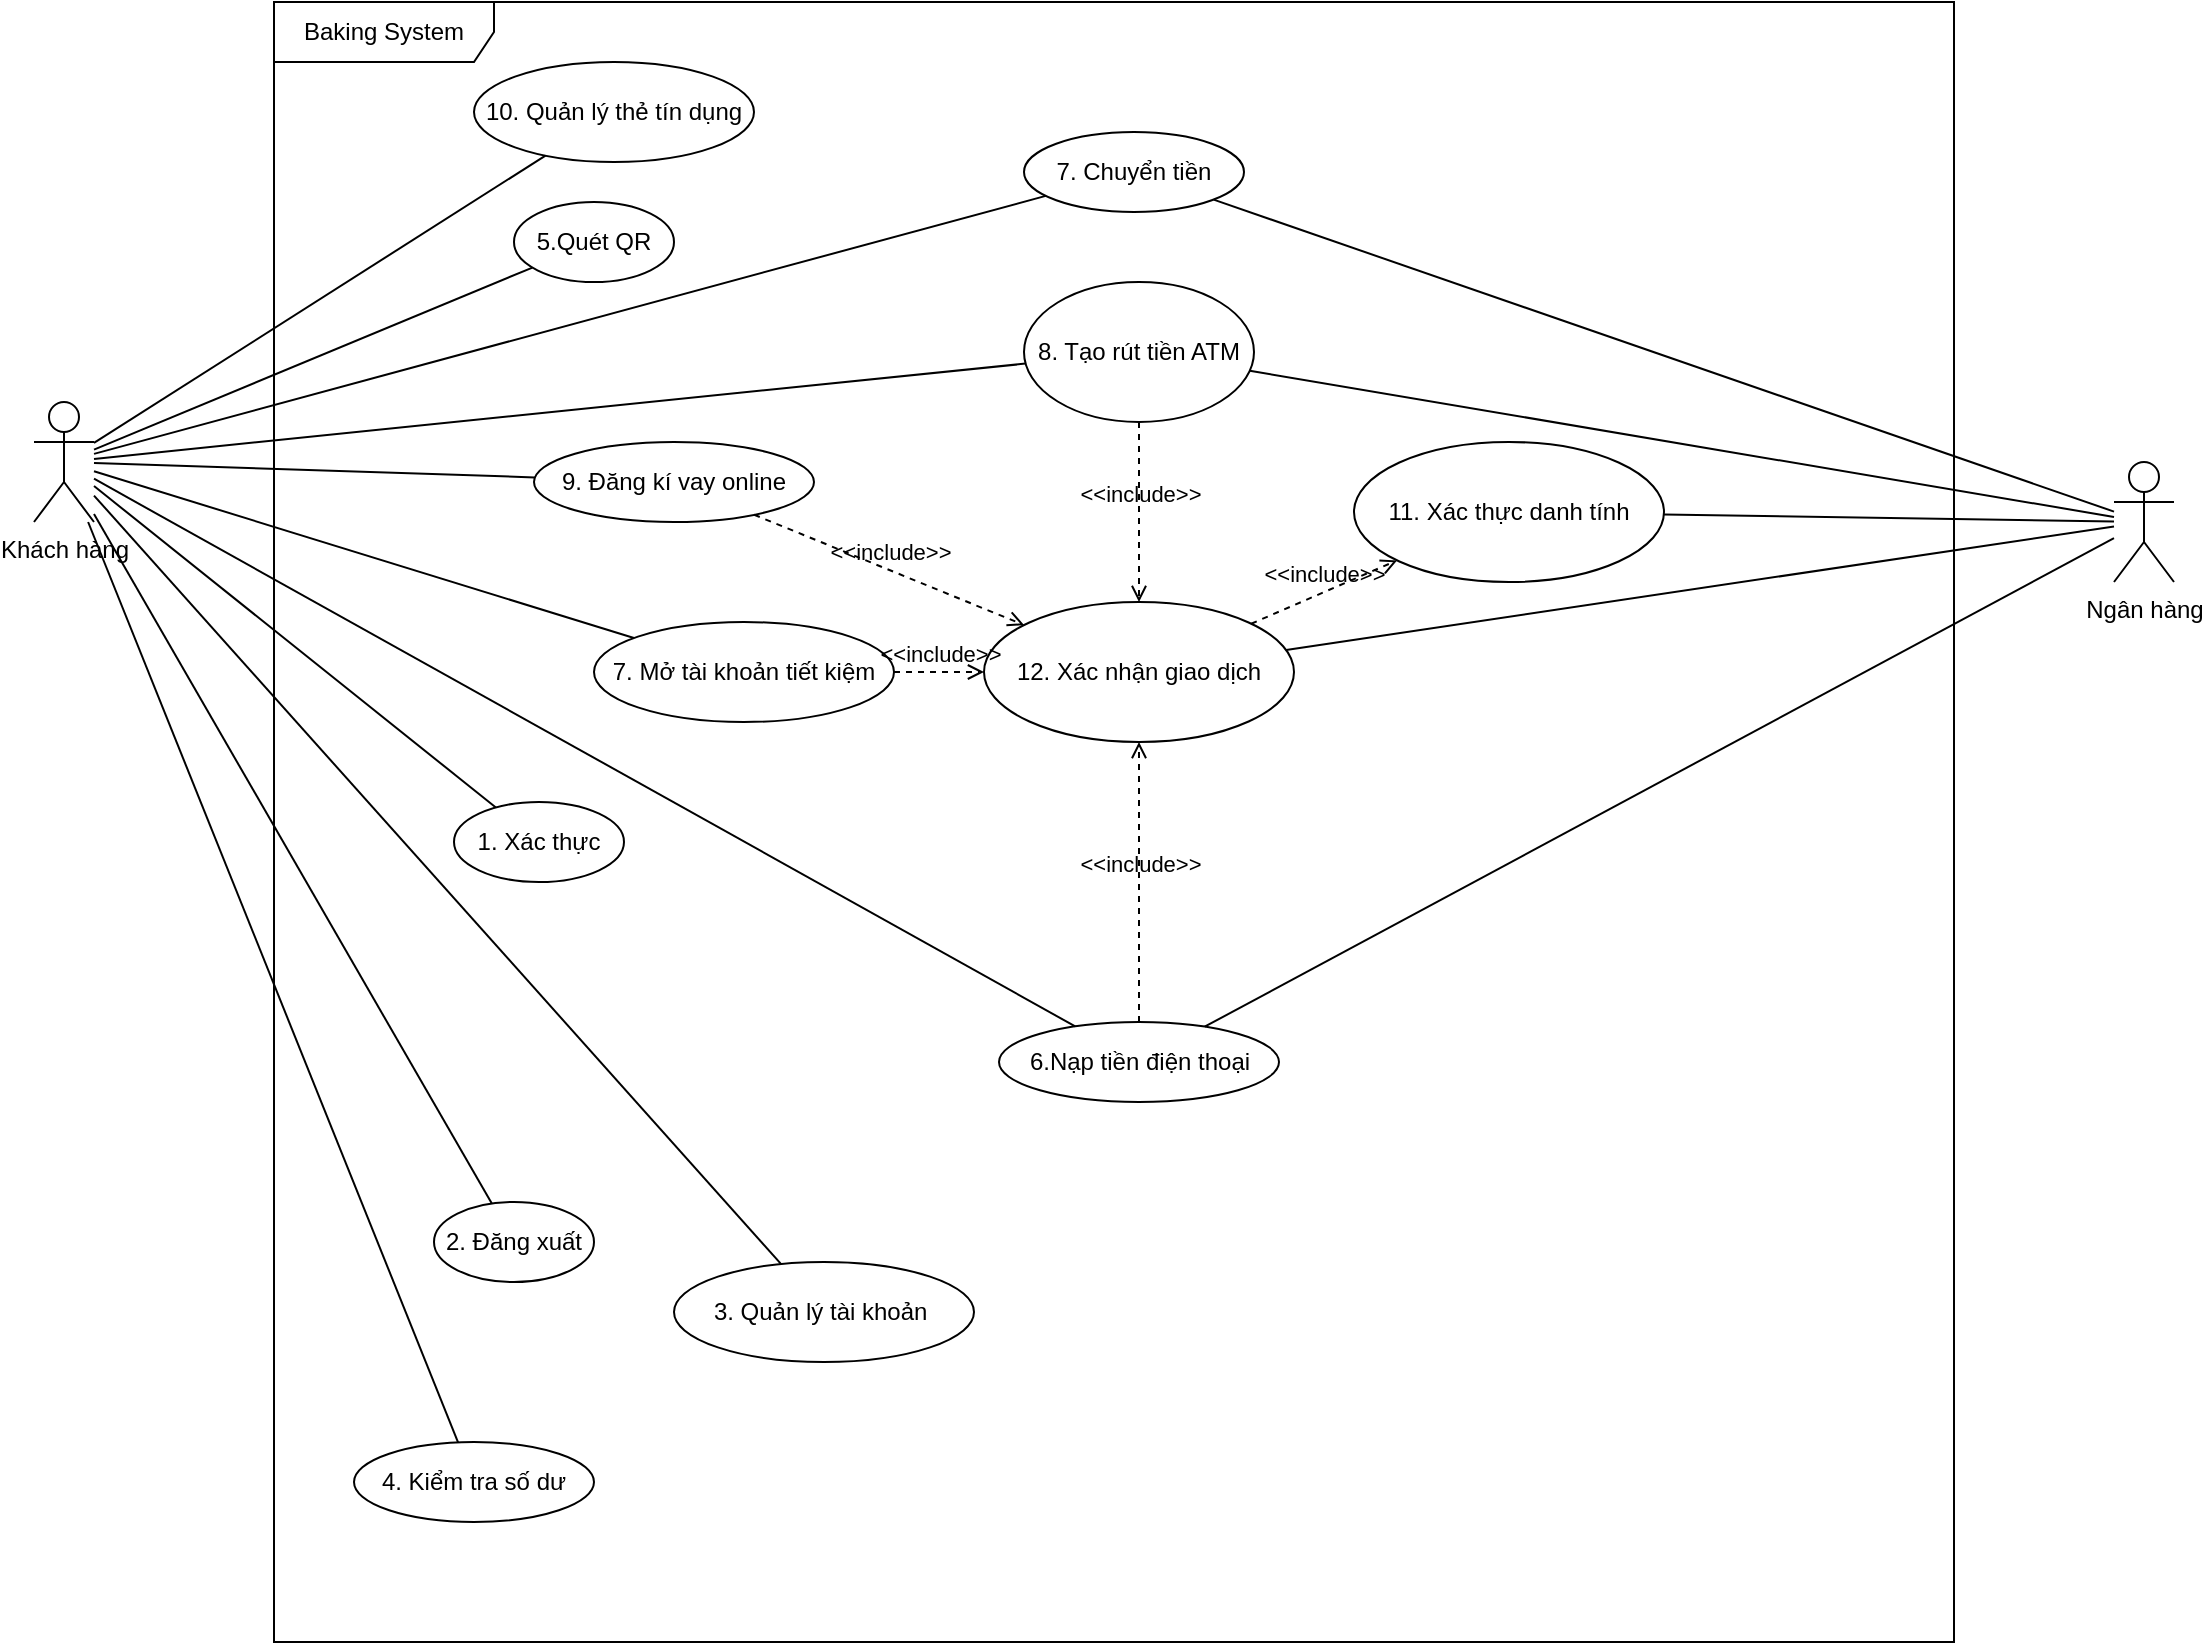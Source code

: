 <mxfile version="26.0.16">
  <diagram name="Page-1" id="_poZbObsLEnLOh7pFezw">
    <mxGraphModel dx="1158" dy="1945" grid="1" gridSize="10" guides="1" tooltips="1" connect="1" arrows="1" fold="1" page="1" pageScale="1" pageWidth="850" pageHeight="1100" math="0" shadow="0">
      <root>
        <mxCell id="0" />
        <mxCell id="1" parent="0" />
        <mxCell id="_Nw6DjDftG40vSoAcGvt-46" style="rounded=0;orthogonalLoop=1;jettySize=auto;html=1;endArrow=none;endFill=0;" parent="1" source="_Nw6DjDftG40vSoAcGvt-1" target="_Nw6DjDftG40vSoAcGvt-6" edge="1">
          <mxGeometry relative="1" as="geometry" />
        </mxCell>
        <mxCell id="_Nw6DjDftG40vSoAcGvt-1" value="Khách hàng" style="shape=umlActor;verticalLabelPosition=bottom;verticalAlign=top;html=1;" parent="1" vertex="1">
          <mxGeometry x="520" y="-280" width="30" height="60" as="geometry" />
        </mxCell>
        <mxCell id="_Nw6DjDftG40vSoAcGvt-3" value="Ngân hàng&lt;div&gt;&lt;br&gt;&lt;/div&gt;" style="shape=umlActor;verticalLabelPosition=bottom;verticalAlign=top;html=1;" parent="1" vertex="1">
          <mxGeometry x="1560" y="-250" width="30" height="60" as="geometry" />
        </mxCell>
        <mxCell id="_Nw6DjDftG40vSoAcGvt-6" value="1. Xác thực" style="ellipse;whiteSpace=wrap;html=1;" parent="1" vertex="1">
          <mxGeometry x="730" y="-80" width="85" height="40" as="geometry" />
        </mxCell>
        <mxCell id="_Nw6DjDftG40vSoAcGvt-7" value="2. Đăng xuất" style="ellipse;whiteSpace=wrap;html=1;" parent="1" vertex="1">
          <mxGeometry x="720" y="120" width="80" height="40" as="geometry" />
        </mxCell>
        <mxCell id="_Nw6DjDftG40vSoAcGvt-12" value="4. Kiểm tra số dư" style="ellipse;whiteSpace=wrap;html=1;" parent="1" vertex="1">
          <mxGeometry x="680" y="240" width="120" height="40" as="geometry" />
        </mxCell>
        <mxCell id="_Nw6DjDftG40vSoAcGvt-13" value="5.Quét QR" style="ellipse;whiteSpace=wrap;html=1;" parent="1" vertex="1">
          <mxGeometry x="760" y="-380" width="80" height="40" as="geometry" />
        </mxCell>
        <mxCell id="_Nw6DjDftG40vSoAcGvt-14" value="6.Nạp tiền điện thoại" style="ellipse;whiteSpace=wrap;html=1;" parent="1" vertex="1">
          <mxGeometry x="1002.5" y="30" width="140" height="40" as="geometry" />
        </mxCell>
        <mxCell id="_Nw6DjDftG40vSoAcGvt-15" value="7. Mở tài khoản tiết kiệm" style="ellipse;whiteSpace=wrap;html=1;" parent="1" vertex="1">
          <mxGeometry x="800" y="-170" width="150" height="50" as="geometry" />
        </mxCell>
        <mxCell id="_Nw6DjDftG40vSoAcGvt-16" value="8. Tạo rút tiền ATM" style="ellipse;whiteSpace=wrap;html=1;" parent="1" vertex="1">
          <mxGeometry x="1015" y="-340" width="115" height="70" as="geometry" />
        </mxCell>
        <mxCell id="_Nw6DjDftG40vSoAcGvt-19" value="9. Đăng kí vay online" style="ellipse;whiteSpace=wrap;html=1;" parent="1" vertex="1">
          <mxGeometry x="770" y="-260" width="140" height="40" as="geometry" />
        </mxCell>
        <mxCell id="_Nw6DjDftG40vSoAcGvt-20" value="10. Quản lý thẻ tín dụng" style="ellipse;whiteSpace=wrap;html=1;" parent="1" vertex="1">
          <mxGeometry x="740" y="-450" width="140" height="50" as="geometry" />
        </mxCell>
        <mxCell id="_Nw6DjDftG40vSoAcGvt-28" value="3. Quản lý tài khoản&amp;nbsp;" style="ellipse;whiteSpace=wrap;html=1;" parent="1" vertex="1">
          <mxGeometry x="840" y="150" width="150" height="50" as="geometry" />
        </mxCell>
        <mxCell id="_Nw6DjDftG40vSoAcGvt-31" value="Baking System" style="shape=umlFrame;whiteSpace=wrap;html=1;pointerEvents=0;width=110;height=30;" parent="1" vertex="1">
          <mxGeometry x="640" y="-480" width="840" height="820" as="geometry" />
        </mxCell>
        <mxCell id="_Nw6DjDftG40vSoAcGvt-48" style="rounded=0;orthogonalLoop=1;jettySize=auto;html=1;endArrow=none;endFill=0;" parent="1" source="_Nw6DjDftG40vSoAcGvt-1" target="_Nw6DjDftG40vSoAcGvt-13" edge="1">
          <mxGeometry relative="1" as="geometry">
            <mxPoint x="560" y="-245" as="sourcePoint" />
            <mxPoint x="684" y="-289" as="targetPoint" />
          </mxGeometry>
        </mxCell>
        <mxCell id="_Nw6DjDftG40vSoAcGvt-49" style="rounded=0;orthogonalLoop=1;jettySize=auto;html=1;endArrow=none;endFill=0;" parent="1" source="_Nw6DjDftG40vSoAcGvt-1" target="_Nw6DjDftG40vSoAcGvt-14" edge="1">
          <mxGeometry relative="1" as="geometry">
            <mxPoint x="560" y="-238" as="sourcePoint" />
            <mxPoint x="806" y="-205" as="targetPoint" />
          </mxGeometry>
        </mxCell>
        <mxCell id="_Nw6DjDftG40vSoAcGvt-50" style="rounded=0;orthogonalLoop=1;jettySize=auto;html=1;endArrow=none;endFill=0;" parent="1" source="_Nw6DjDftG40vSoAcGvt-1" target="_Nw6DjDftG40vSoAcGvt-7" edge="1">
          <mxGeometry relative="1" as="geometry">
            <mxPoint x="560" y="-236" as="sourcePoint" />
            <mxPoint x="854" y="-153" as="targetPoint" />
          </mxGeometry>
        </mxCell>
        <mxCell id="_Nw6DjDftG40vSoAcGvt-51" style="rounded=0;orthogonalLoop=1;jettySize=auto;html=1;endArrow=none;endFill=0;" parent="1" source="_Nw6DjDftG40vSoAcGvt-1" target="_Nw6DjDftG40vSoAcGvt-20" edge="1">
          <mxGeometry relative="1" as="geometry">
            <mxPoint x="560" y="-221" as="sourcePoint" />
            <mxPoint x="715" y="-29" as="targetPoint" />
          </mxGeometry>
        </mxCell>
        <mxCell id="_Nw6DjDftG40vSoAcGvt-52" style="rounded=0;orthogonalLoop=1;jettySize=auto;html=1;endArrow=none;endFill=0;" parent="1" source="_Nw6DjDftG40vSoAcGvt-1" target="_Nw6DjDftG40vSoAcGvt-15" edge="1">
          <mxGeometry relative="1" as="geometry">
            <mxPoint x="560" y="-231" as="sourcePoint" />
            <mxPoint x="825" y="-72" as="targetPoint" />
          </mxGeometry>
        </mxCell>
        <mxCell id="_Nw6DjDftG40vSoAcGvt-54" style="rounded=0;orthogonalLoop=1;jettySize=auto;html=1;endArrow=none;endFill=0;" parent="1" source="_Nw6DjDftG40vSoAcGvt-1" target="_Nw6DjDftG40vSoAcGvt-12" edge="1">
          <mxGeometry relative="1" as="geometry">
            <mxPoint x="560" y="-241" as="sourcePoint" />
            <mxPoint x="940" y="-258" as="targetPoint" />
          </mxGeometry>
        </mxCell>
        <mxCell id="_Nw6DjDftG40vSoAcGvt-55" style="rounded=0;orthogonalLoop=1;jettySize=auto;html=1;endArrow=none;endFill=0;" parent="1" source="_Nw6DjDftG40vSoAcGvt-1" target="_Nw6DjDftG40vSoAcGvt-28" edge="1">
          <mxGeometry relative="1" as="geometry">
            <mxPoint x="560" y="-230" as="sourcePoint" />
            <mxPoint x="808" y="-66" as="targetPoint" />
          </mxGeometry>
        </mxCell>
        <mxCell id="_Nw6DjDftG40vSoAcGvt-59" style="rounded=0;orthogonalLoop=1;jettySize=auto;html=1;endArrow=none;endFill=0;" parent="1" source="_Nw6DjDftG40vSoAcGvt-1" target="_Nw6DjDftG40vSoAcGvt-19" edge="1">
          <mxGeometry relative="1" as="geometry">
            <mxPoint x="560" y="-221" as="sourcePoint" />
            <mxPoint x="715" y="-29" as="targetPoint" />
          </mxGeometry>
        </mxCell>
        <mxCell id="_Nw6DjDftG40vSoAcGvt-60" style="rounded=0;orthogonalLoop=1;jettySize=auto;html=1;endArrow=none;endFill=0;" parent="1" source="_Nw6DjDftG40vSoAcGvt-1" target="_Nw6DjDftG40vSoAcGvt-16" edge="1">
          <mxGeometry relative="1" as="geometry">
            <mxPoint x="560" y="-239" as="sourcePoint" />
            <mxPoint x="790" y="-231" as="targetPoint" />
          </mxGeometry>
        </mxCell>
        <mxCell id="YAgFSowwPV8T4sW8ivk9-34" style="rounded=0;orthogonalLoop=1;jettySize=auto;html=1;endArrow=none;endFill=0;" parent="1" source="_Nw6DjDftG40vSoAcGvt-3" target="_Nw6DjDftG40vSoAcGvt-16" edge="1">
          <mxGeometry relative="1" as="geometry">
            <mxPoint x="1570" y="-272" as="sourcePoint" />
            <mxPoint x="1390" y="-320" as="targetPoint" />
          </mxGeometry>
        </mxCell>
        <mxCell id="YAgFSowwPV8T4sW8ivk9-36" value="7. Chuyển tiền" style="ellipse;whiteSpace=wrap;html=1;" parent="1" vertex="1">
          <mxGeometry x="1015" y="-415" width="110" height="40" as="geometry" />
        </mxCell>
        <mxCell id="YAgFSowwPV8T4sW8ivk9-46" value="12. Xác nhận giao dịch" style="ellipse;whiteSpace=wrap;html=1;" parent="1" vertex="1">
          <mxGeometry x="995" y="-180" width="155" height="70" as="geometry" />
        </mxCell>
        <mxCell id="YAgFSowwPV8T4sW8ivk9-47" value="11. Xác thực danh tính" style="ellipse;whiteSpace=wrap;html=1;" parent="1" vertex="1">
          <mxGeometry x="1180" y="-260" width="155" height="70" as="geometry" />
        </mxCell>
        <mxCell id="YAgFSowwPV8T4sW8ivk9-52" value="&amp;lt;&amp;lt;include&amp;gt;&amp;gt;" style="html=1;verticalAlign=bottom;labelBackgroundColor=none;endArrow=open;endFill=0;dashed=1;rounded=0;" parent="1" source="YAgFSowwPV8T4sW8ivk9-46" target="YAgFSowwPV8T4sW8ivk9-47" edge="1">
          <mxGeometry width="160" relative="1" as="geometry">
            <mxPoint x="830" y="500" as="sourcePoint" />
            <mxPoint x="990" y="500" as="targetPoint" />
          </mxGeometry>
        </mxCell>
        <mxCell id="YAgFSowwPV8T4sW8ivk9-53" style="rounded=0;orthogonalLoop=1;jettySize=auto;html=1;endArrow=none;endFill=0;" parent="1" source="_Nw6DjDftG40vSoAcGvt-3" target="YAgFSowwPV8T4sW8ivk9-47" edge="1">
          <mxGeometry relative="1" as="geometry">
            <mxPoint x="1560" y="-190" as="sourcePoint" />
            <mxPoint x="1369" y="-108" as="targetPoint" />
          </mxGeometry>
        </mxCell>
        <mxCell id="YAgFSowwPV8T4sW8ivk9-54" style="rounded=0;orthogonalLoop=1;jettySize=auto;html=1;endArrow=none;endFill=0;" parent="1" source="_Nw6DjDftG40vSoAcGvt-3" target="YAgFSowwPV8T4sW8ivk9-46" edge="1">
          <mxGeometry relative="1" as="geometry">
            <mxPoint x="1580" y="-258" as="sourcePoint" />
            <mxPoint x="1359" y="22" as="targetPoint" />
          </mxGeometry>
        </mxCell>
        <mxCell id="YAgFSowwPV8T4sW8ivk9-60" value="&amp;lt;&amp;lt;include&amp;gt;&amp;gt;" style="html=1;verticalAlign=bottom;labelBackgroundColor=none;endArrow=open;endFill=0;dashed=1;rounded=0;" parent="1" source="_Nw6DjDftG40vSoAcGvt-19" target="YAgFSowwPV8T4sW8ivk9-46" edge="1">
          <mxGeometry width="160" relative="1" as="geometry">
            <mxPoint x="1173" y="56" as="sourcePoint" />
            <mxPoint x="1289" y="24" as="targetPoint" />
          </mxGeometry>
        </mxCell>
        <mxCell id="YAgFSowwPV8T4sW8ivk9-62" value="&amp;lt;&amp;lt;include&amp;gt;&amp;gt;" style="html=1;verticalAlign=bottom;labelBackgroundColor=none;endArrow=open;endFill=0;dashed=1;rounded=0;" parent="1" source="_Nw6DjDftG40vSoAcGvt-16" target="YAgFSowwPV8T4sW8ivk9-46" edge="1">
          <mxGeometry width="160" relative="1" as="geometry">
            <mxPoint x="948" y="63" as="sourcePoint" />
            <mxPoint x="1043" y="76" as="targetPoint" />
          </mxGeometry>
        </mxCell>
        <mxCell id="YAgFSowwPV8T4sW8ivk9-63" value="&amp;lt;&amp;lt;include&amp;gt;&amp;gt;" style="html=1;verticalAlign=bottom;labelBackgroundColor=none;endArrow=open;endFill=0;dashed=1;rounded=0;" parent="1" source="_Nw6DjDftG40vSoAcGvt-14" target="YAgFSowwPV8T4sW8ivk9-46" edge="1">
          <mxGeometry width="160" relative="1" as="geometry">
            <mxPoint x="1058" y="-165" as="sourcePoint" />
            <mxPoint x="1060" y="10" as="targetPoint" />
          </mxGeometry>
        </mxCell>
        <mxCell id="YAgFSowwPV8T4sW8ivk9-64" value="&amp;lt;&amp;lt;include&amp;gt;&amp;gt;" style="html=1;verticalAlign=bottom;labelBackgroundColor=none;endArrow=open;endFill=0;dashed=1;rounded=0;" parent="1" source="_Nw6DjDftG40vSoAcGvt-15" target="YAgFSowwPV8T4sW8ivk9-46" edge="1">
          <mxGeometry width="160" relative="1" as="geometry">
            <mxPoint x="1058" y="-165" as="sourcePoint" />
            <mxPoint x="1060" y="10" as="targetPoint" />
          </mxGeometry>
        </mxCell>
        <mxCell id="6pNaINNih5-Dol6mfXdN-15" style="rounded=0;orthogonalLoop=1;jettySize=auto;html=1;endArrow=none;endFill=0;" parent="1" source="_Nw6DjDftG40vSoAcGvt-3" target="YAgFSowwPV8T4sW8ivk9-36" edge="1">
          <mxGeometry relative="1" as="geometry">
            <mxPoint x="1570" y="-218" as="sourcePoint" />
            <mxPoint x="1335" y="-348" as="targetPoint" />
          </mxGeometry>
        </mxCell>
        <mxCell id="6pNaINNih5-Dol6mfXdN-16" style="rounded=0;orthogonalLoop=1;jettySize=auto;html=1;endArrow=none;endFill=0;" parent="1" source="_Nw6DjDftG40vSoAcGvt-1" target="YAgFSowwPV8T4sW8ivk9-36" edge="1">
          <mxGeometry relative="1" as="geometry">
            <mxPoint x="560" y="-239" as="sourcePoint" />
            <mxPoint x="751" y="-223" as="targetPoint" />
          </mxGeometry>
        </mxCell>
        <mxCell id="6pNaINNih5-Dol6mfXdN-17" style="rounded=0;orthogonalLoop=1;jettySize=auto;html=1;endArrow=none;endFill=0;" parent="1" source="_Nw6DjDftG40vSoAcGvt-3" target="_Nw6DjDftG40vSoAcGvt-14" edge="1">
          <mxGeometry relative="1" as="geometry">
            <mxPoint x="1570" y="-198" as="sourcePoint" />
            <mxPoint x="1399" y="-56" as="targetPoint" />
          </mxGeometry>
        </mxCell>
      </root>
    </mxGraphModel>
  </diagram>
</mxfile>
